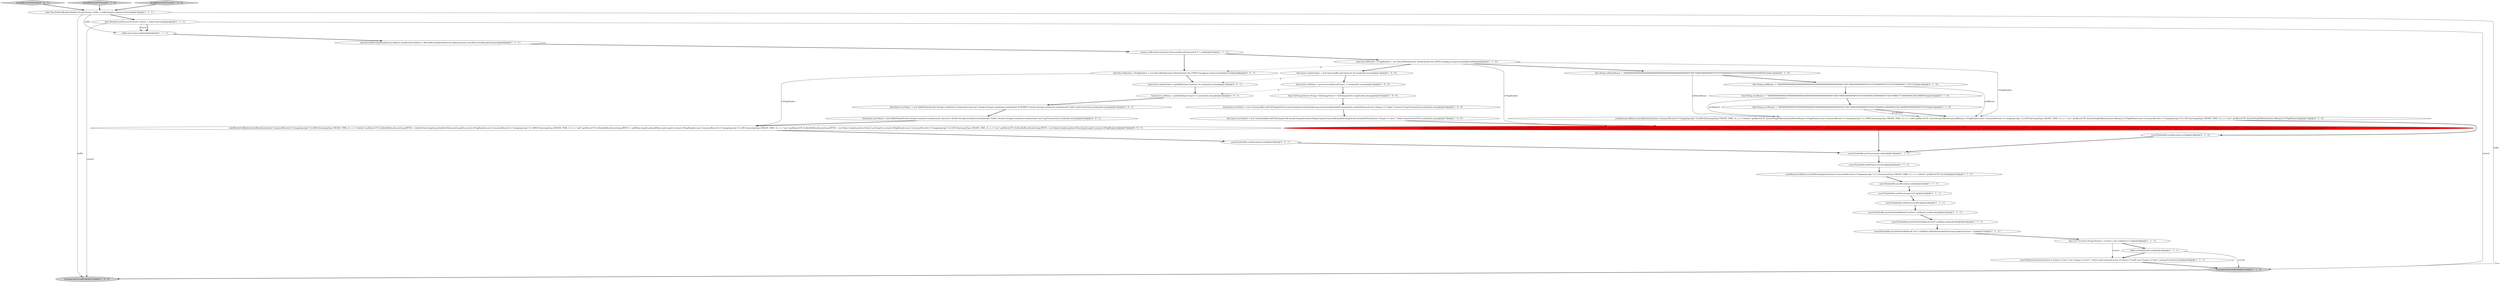 digraph {
11 [style = filled, label = "final byte(( asdfValue = getContextualRecord(\"qwer\",1).serialize(0).array()@@@14@@@['1', '0', '0']", fillcolor = white, shape = ellipse image = "AAA0AAABBB1BBB"];
16 [style = filled, label = "assertThat(buffer.minTimestamp(),is(1L))@@@23@@@['1', '1', '1']", fillcolor = white, shape = ellipse image = "AAA0AAABBB1BBB"];
23 [style = filled, label = "assertThat(evicted,is(asList(new Eviction<>(\"zxcv\",new Change<>(\"next\",\"3o4im\"),getContext(3L)),new Eviction<>(\"asdf\",new Change<>(\"qwer\",null),getContext(1L)))))@@@30@@@['1', '1', '1']", fillcolor = white, shape = ellipse image = "AAA0AAABBB1BBB"];
31 [style = filled, label = "final String zxcvBinary2 = \"00000000000000010000000000000003000000000000000000000005746F70696300000000FFFFFFFF0000001100000005336F34696D000000046E657874\"@@@16@@@['0', '1', '0']", fillcolor = white, shape = ellipse image = "AAA0AAABBB2BBB"];
2 [style = filled, label = "final byte(( zxcvValue2 = new ContextualRecord(FullChangeSerde.mergeChangeArraysIntoSingleLegacyFormattedArray(fullChangeSerde.serializeParts(null,new Change<>(\"next\",\"3o4im\"))),getContext(3L)).serialize(0).array()@@@17@@@['1', '0', '0']", fillcolor = white, shape = ellipse image = "AAA0AAABBB1BBB"];
29 [style = filled, label = "final String asdfBinary = \"00000000000000020000000000000001000000000000000000000005746F70696300000000FFFFFFFF0000000CFFFFFFFF0000000471776572\"@@@14@@@['0', '1', '0']", fillcolor = white, shape = ellipse image = "AAA0AAABBB2BBB"];
35 [style = filled, label = "final byte(( zxcvValue1 = new BufferValue(Serdes.String().serializer().serialize(null,\"previous\"),Serdes.String().serializer().serialize(null,\"IGNORED\"),Serdes.String().serializer().serialize(null,\"3o4im\"),getContext(2L)).serialize(0).array()@@@15@@@['0', '0', '1']", fillcolor = white, shape = ellipse image = "AAA0AAABBB3BBB"];
33 [style = filled, label = "assertThat(buffer.numRecords(),is(3))@@@18@@@['0', '1', '0']", fillcolor = white, shape = ellipse image = "AAA0AAABBB2BBB"];
26 [style = filled, label = "cleanup(context,buffer)@@@32@@@['1', '0', '0']", fillcolor = lightgray, shape = ellipse image = "AAA0AAABBB1BBB"];
15 [style = filled, label = "stateRestoreCallback.restoreBatch(asList(new ConsumerRecord<>(\"changelog-topic\",0,0,999,TimestampType.CREATE_TIME,-1L,-1,-1,\"todelete\".getBytes(UTF_8),ByteBuffer.allocate(Long.BYTES + todeleteValue.length).putLong(0L).put(todeleteValue).array(),v1FlagHeaders),new ConsumerRecord<>(\"changelog-topic\",0,1,9999,TimestampType.CREATE_TIME,-1L,-1,-1,\"asdf\".getBytes(UTF_8),ByteBuffer.allocate(Long.BYTES + asdfValue.length).putLong(2L).put(asdfValue).array(),v1FlagHeaders),new ConsumerRecord<>(\"changelog-topic\",0,2,99,TimestampType.CREATE_TIME,-1L,-1,-1,\"zxcv\".getBytes(UTF_8),ByteBuffer.allocate(Long.BYTES + zxcvValue1.length).putLong(1L).put(zxcvValue1).array(),v1FlagHeaders),new ConsumerRecord<>(\"changelog-topic\",0,3,100,TimestampType.CREATE_TIME,-1L,-1,-1,\"zxcv\".getBytes(UTF_8),ByteBuffer.allocate(Long.BYTES + zxcvValue2.length).putLong(1L).put(zxcvValue2).array(),v1FlagHeaders)))@@@18@@@['1', '0', '0']", fillcolor = red, shape = ellipse image = "AAA1AAABBB1BBB"];
36 [style = filled, label = "stateRestoreCallback.restoreBatch(asList(new ConsumerRecord<>(\"changelog-topic\",0,0,999,TimestampType.CREATE_TIME,-1L,-1,-1,\"todelete\".getBytes(UTF_8),ByteBuffer.allocate(Long.BYTES + todeleteValue.length).put(todeleteValue).putLong(0L).array(),v2FlagHeaders),new ConsumerRecord<>(\"changelog-topic\",0,1,9999,TimestampType.CREATE_TIME,-1L,-1,-1,\"asdf\".getBytes(UTF_8),ByteBuffer.allocate(Long.BYTES + asdfValue.length).put(asdfValue).putLong(2L).array(),v2FlagHeaders),new ConsumerRecord<>(\"changelog-topic\",0,2,99,TimestampType.CREATE_TIME,-1L,-1,-1,\"zxcv\".getBytes(UTF_8),ByteBuffer.allocate(Long.BYTES + zxcvValue1.length).put(zxcvValue1).putLong(1L).array(),v2FlagHeaders),new ConsumerRecord<>(\"changelog-topic\",0,2,100,TimestampType.CREATE_TIME,-1L,-1,-1,\"zxcv\".getBytes(UTF_8),ByteBuffer.allocate(Long.BYTES + zxcvValue2.length).put(zxcvValue2).putLong(1L).array(),v2FlagHeaders)))@@@17@@@['0', '0', '1']", fillcolor = white, shape = ellipse image = "AAA0AAABBB3BBB"];
6 [style = filled, label = "final List<Eviction<String,String>> evicted = new LinkedList<>()@@@28@@@['1', '1', '1']", fillcolor = white, shape = ellipse image = "AAA0AAABBB1BBB"];
14 [style = filled, label = "final RecordHeaders v1FlagHeaders = new RecordHeaders(new Header((((edu.fdu.CPPDG.tinypdg.pe.ExpressionInfo@bcafd0)@@@8@@@['1', '1', '0']", fillcolor = white, shape = ellipse image = "AAA0AAABBB1BBB"];
27 [style = filled, label = "stateRestoreCallback.restoreBatch(asList(new ConsumerRecord<>(\"changelog-topic\",0,0,999,TimestampType.CREATE_TIME,-1L,-1,-1,\"todelete\".getBytes(UTF_8),hexStringToByteArray(toDeleteBinary),v1FlagHeaders),new ConsumerRecord<>(\"changelog-topic\",0,1,9999,TimestampType.CREATE_TIME,-1L,-1,-1,\"asdf\".getBytes(UTF_8),hexStringToByteArray(asdfBinary),v1FlagHeaders),new ConsumerRecord<>(\"changelog-topic\",0,2,99,TimestampType.CREATE_TIME,-1L,-1,-1,\"zxcv\".getBytes(UTF_8),hexStringToByteArray(zxcvBinary1),v1FlagHeaders),new ConsumerRecord<>(\"changelog-topic\",0,3,100,TimestampType.CREATE_TIME,-1L,-1,-1,\"zxcv\".getBytes(UTF_8),hexStringToByteArray(zxcvBinary2),v1FlagHeaders)))@@@17@@@['0', '1', '0']", fillcolor = white, shape = ellipse image = "AAA0AAABBB2BBB"];
37 [style = filled, label = "shouldRestoreV2Format['0', '0', '1']", fillcolor = lightgray, shape = diamond image = "AAA0AAABBB3BBB"];
20 [style = filled, label = "final byte(( todeleteValue = getContextualRecord(\"doomed\",0).serialize(0).array()@@@13@@@['1', '0', '0']", fillcolor = white, shape = ellipse image = "AAA0AAABBB1BBB"];
5 [style = filled, label = "assertThat(buffer.priorValueForBuffered(\"zxcv\"),is(Maybe.defined(ValueAndTimestamp.make(\"previous\",-1))))@@@27@@@['1', '1', '1']", fillcolor = white, shape = ellipse image = "AAA0AAABBB1BBB"];
21 [style = filled, label = "stateRestoreCallback.restoreBatch(singletonList(new ConsumerRecord<>(\"changelog-topic\",0,3,3,TimestampType.CREATE_TIME,-1L,-1,-1,\"todelete\".getBytes(UTF_8),null)))@@@21@@@['1', '1', '1']", fillcolor = white, shape = ellipse image = "AAA0AAABBB1BBB"];
19 [style = filled, label = "final byte(( zxcvValue1 = new ContextualRecord(FullChangeSerde.mergeChangeArraysIntoSingleLegacyFormattedArray(fullChangeSerde.serializeParts(null,new Change<>(\"3o4im\",\"previous\"))),getContext(2L)).serialize(0).array()@@@16@@@['1', '0', '0']", fillcolor = white, shape = ellipse image = "AAA0AAABBB1BBB"];
41 [style = filled, label = "final byte(( todeleteValue = getBufferValue(\"doomed\",0).serialize(0).array()@@@13@@@['0', '0', '1']", fillcolor = white, shape = ellipse image = "AAA0AAABBB3BBB"];
38 [style = filled, label = "assertThat(buffer.numRecords(),is(3))@@@18@@@['0', '0', '1']", fillcolor = white, shape = ellipse image = "AAA0AAABBB3BBB"];
9 [style = filled, label = "assertThat(buffer.bufferSize(),is(95L))@@@24@@@['1', '1', '1']", fillcolor = white, shape = ellipse image = "AAA0AAABBB1BBB"];
28 [style = filled, label = "shouldRestoreV1Format['0', '1', '0']", fillcolor = lightgray, shape = diamond image = "AAA0AAABBB2BBB"];
17 [style = filled, label = "final TimeOrderedKeyValueBuffer<String,String> buffer = bufferSupplier.apply(testName)@@@3@@@['1', '1', '1']", fillcolor = white, shape = ellipse image = "AAA0AAABBB1BBB"];
40 [style = filled, label = "final byte(( asdfValue = getBufferValue(\"qwer\",1).serialize(0).array()@@@14@@@['0', '0', '1']", fillcolor = white, shape = ellipse image = "AAA0AAABBB3BBB"];
18 [style = filled, label = "final MockInternalProcessorContext context = makeContext()@@@4@@@['1', '1', '1']", fillcolor = white, shape = ellipse image = "AAA0AAABBB1BBB"];
22 [style = filled, label = "assertThat(buffer.numRecords(),is(2))@@@22@@@['1', '1', '1']", fillcolor = white, shape = ellipse image = "AAA0AAABBB1BBB"];
25 [style = filled, label = "assertThat(buffer.minTimestamp(),is(0L))@@@19@@@['1', '1', '1']", fillcolor = white, shape = ellipse image = "AAA0AAABBB1BBB"];
3 [style = filled, label = "cleanup(context,buffer)@@@31@@@['1', '1', '1']", fillcolor = lightgray, shape = ellipse image = "AAA0AAABBB1BBB"];
4 [style = filled, label = "final RecordBatchingStateRestoreCallback stateRestoreCallback = (RecordBatchingStateRestoreCallback)context.stateRestoreCallback(testName)@@@6@@@['1', '1', '1']", fillcolor = white, shape = ellipse image = "AAA0AAABBB1BBB"];
13 [style = filled, label = "shouldRestoreV1Format['1', '0', '0']", fillcolor = lightgray, shape = diamond image = "AAA0AAABBB1BBB"];
39 [style = filled, label = "final byte(( zxcvValue2 = new BufferValue(Serdes.String().serializer().serialize(null,\"previous\"),Serdes.String().serializer().serialize(null,\"3o4im\"),Serdes.String().serializer().serialize(null,\"next\"),getContext(3L)).serialize(0).array()@@@16@@@['0', '0', '1']", fillcolor = white, shape = ellipse image = "AAA0AAABBB3BBB"];
7 [style = filled, label = "assertThat(buffer.bufferSize(),is(142L))@@@20@@@['1', '1', '1']", fillcolor = white, shape = ellipse image = "AAA0AAABBB1BBB"];
30 [style = filled, label = "final String toDeleteBinary = \"00000000000000000000000000000000000000000000000000000005746F70696300000000FFFFFFFF0000000EFFFFFFFF00000006646F6F6D6564\"@@@13@@@['0', '1', '0']", fillcolor = white, shape = ellipse image = "AAA0AAABBB2BBB"];
8 [style = filled, label = "final FullChangeSerde<String> fullChangeSerde = FullChangeSerde.wrap(Serdes.String())@@@15@@@['1', '0', '0']", fillcolor = white, shape = ellipse image = "AAA0AAABBB1BBB"];
0 [style = filled, label = "assertThat(buffer.priorValueForBuffered(\"asdf\"),is(Maybe.defined(null)))@@@26@@@['1', '1', '1']", fillcolor = white, shape = ellipse image = "AAA0AAABBB1BBB"];
12 [style = filled, label = "buffer.init(context,buffer)@@@5@@@['1', '1', '1']", fillcolor = white, shape = ellipse image = "AAA0AAABBB1BBB"];
10 [style = filled, label = "assertThat(buffer.priorValueForBuffered(\"todelete\"),is(Maybe.undefined()))@@@25@@@['1', '1', '1']", fillcolor = white, shape = ellipse image = "AAA0AAABBB1BBB"];
24 [style = filled, label = "context.setRecordContext(new ProcessorRecordContext(0,0,0,\"\",null))@@@7@@@['1', '1', '1']", fillcolor = white, shape = ellipse image = "AAA0AAABBB1BBB"];
32 [style = filled, label = "final String zxcvBinary1 = \"00000000000000010000000000000002000000000000000000000005746F70696300000000FFFFFFFF000000150000000870726576696F757300000005336F34696D\"@@@15@@@['0', '1', '0']", fillcolor = white, shape = ellipse image = "AAA0AAABBB2BBB"];
1 [style = filled, label = "buffer.evictWhile(null,null)@@@29@@@['1', '1', '1']", fillcolor = white, shape = ellipse image = "AAA0AAABBB1BBB"];
34 [style = filled, label = "final RecordHeaders v2FlagHeaders = new RecordHeaders(new Header((((edu.fdu.CPPDG.tinypdg.pe.ExpressionInfo@bcb13d)@@@8@@@['0', '0', '1']", fillcolor = white, shape = ellipse image = "AAA0AAABBB3BBB"];
4->24 [style = bold, label=""];
40->35 [style = bold, label=""];
17->3 [style = solid, label="buffer"];
14->30 [style = bold, label=""];
14->34 [style = dashed, label="0"];
11->40 [style = dashed, label="0"];
22->16 [style = bold, label=""];
15->25 [style = bold, label=""];
8->19 [style = bold, label=""];
37->17 [style = bold, label=""];
35->39 [style = bold, label=""];
17->12 [style = solid, label="buffer"];
18->26 [style = solid, label="context"];
18->12 [style = bold, label=""];
3->26 [style = bold, label=""];
24->34 [style = bold, label=""];
14->15 [style = solid, label="v1FlagHeaders"];
23->3 [style = bold, label=""];
34->41 [style = bold, label=""];
19->2 [style = bold, label=""];
14->27 [style = solid, label="v1FlagHeaders"];
9->10 [style = bold, label=""];
25->7 [style = bold, label=""];
30->29 [style = bold, label=""];
18->3 [style = solid, label="context"];
1->23 [style = bold, label=""];
1->3 [style = solid, label="evicted"];
24->14 [style = bold, label=""];
6->23 [style = solid, label="evicted"];
6->1 [style = bold, label=""];
13->17 [style = bold, label=""];
18->12 [style = solid, label="context"];
5->6 [style = bold, label=""];
12->4 [style = bold, label=""];
31->27 [style = bold, label=""];
33->25 [style = bold, label=""];
21->22 [style = bold, label=""];
41->40 [style = bold, label=""];
30->27 [style = solid, label="toDeleteBinary"];
29->27 [style = solid, label="asdfBinary"];
29->32 [style = bold, label=""];
31->27 [style = solid, label="zxcvBinary2"];
34->36 [style = solid, label="v2FlagHeaders"];
10->0 [style = bold, label=""];
2->15 [style = bold, label=""];
20->41 [style = dashed, label="0"];
7->21 [style = bold, label=""];
28->17 [style = bold, label=""];
11->8 [style = bold, label=""];
38->25 [style = bold, label=""];
27->33 [style = bold, label=""];
36->38 [style = bold, label=""];
32->27 [style = solid, label="zxcvBinary1"];
17->26 [style = solid, label="buffer"];
39->36 [style = bold, label=""];
32->31 [style = bold, label=""];
16->9 [style = bold, label=""];
17->18 [style = bold, label=""];
14->20 [style = bold, label=""];
0->5 [style = bold, label=""];
20->11 [style = bold, label=""];
}
